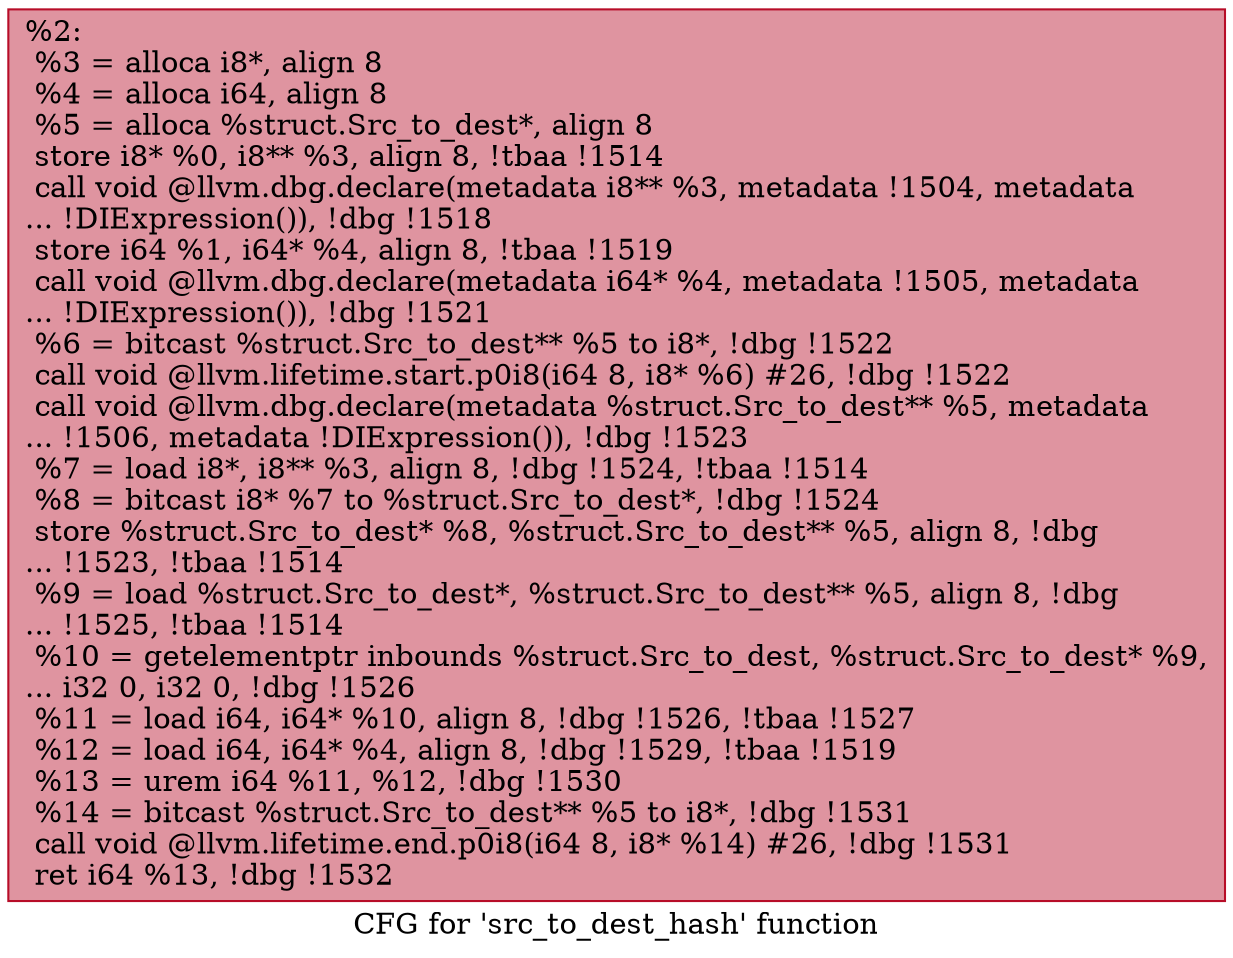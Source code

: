 digraph "CFG for 'src_to_dest_hash' function" {
	label="CFG for 'src_to_dest_hash' function";

	Node0x129d4f0 [shape=record,color="#b70d28ff", style=filled, fillcolor="#b70d2870",label="{%2:\l  %3 = alloca i8*, align 8\l  %4 = alloca i64, align 8\l  %5 = alloca %struct.Src_to_dest*, align 8\l  store i8* %0, i8** %3, align 8, !tbaa !1514\l  call void @llvm.dbg.declare(metadata i8** %3, metadata !1504, metadata\l... !DIExpression()), !dbg !1518\l  store i64 %1, i64* %4, align 8, !tbaa !1519\l  call void @llvm.dbg.declare(metadata i64* %4, metadata !1505, metadata\l... !DIExpression()), !dbg !1521\l  %6 = bitcast %struct.Src_to_dest** %5 to i8*, !dbg !1522\l  call void @llvm.lifetime.start.p0i8(i64 8, i8* %6) #26, !dbg !1522\l  call void @llvm.dbg.declare(metadata %struct.Src_to_dest** %5, metadata\l... !1506, metadata !DIExpression()), !dbg !1523\l  %7 = load i8*, i8** %3, align 8, !dbg !1524, !tbaa !1514\l  %8 = bitcast i8* %7 to %struct.Src_to_dest*, !dbg !1524\l  store %struct.Src_to_dest* %8, %struct.Src_to_dest** %5, align 8, !dbg\l... !1523, !tbaa !1514\l  %9 = load %struct.Src_to_dest*, %struct.Src_to_dest** %5, align 8, !dbg\l... !1525, !tbaa !1514\l  %10 = getelementptr inbounds %struct.Src_to_dest, %struct.Src_to_dest* %9,\l... i32 0, i32 0, !dbg !1526\l  %11 = load i64, i64* %10, align 8, !dbg !1526, !tbaa !1527\l  %12 = load i64, i64* %4, align 8, !dbg !1529, !tbaa !1519\l  %13 = urem i64 %11, %12, !dbg !1530\l  %14 = bitcast %struct.Src_to_dest** %5 to i8*, !dbg !1531\l  call void @llvm.lifetime.end.p0i8(i64 8, i8* %14) #26, !dbg !1531\l  ret i64 %13, !dbg !1532\l}"];
}
